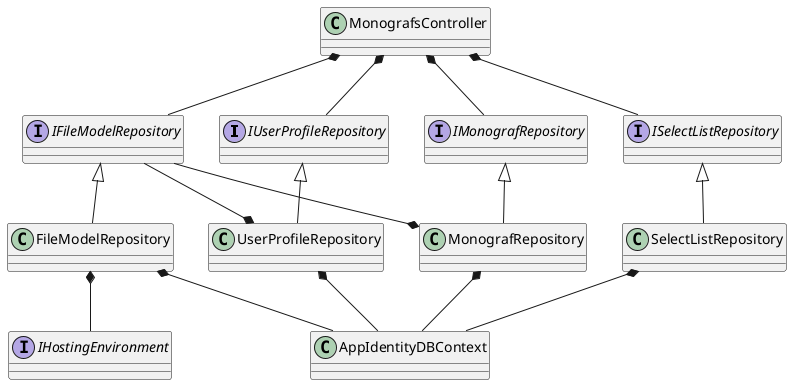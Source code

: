 ﻿@startuml

together {
	interface IUserProfileRepository
	interface ISelectListRepository
	interface IMonografRepository
	interface IFileModelRepository
}

interface IHostingEnvironment

MonografsController *-- IUserProfileRepository
IUserProfileRepository <|-- UserProfileRepository
UserProfileRepository *-- AppIdentityDBContext
UserProfileRepository *-- IFileModelRepository

MonografsController *-- ISelectListRepository
ISelectListRepository <|-- SelectListRepository
SelectListRepository *-- AppIdentityDBContext

MonografsController *-- IMonografRepository
IMonografRepository <|-- MonografRepository
MonografRepository *-- AppIdentityDBContext
MonografRepository *-- IFileModelRepository

MonografsController *-- IFileModelRepository
IFileModelRepository <|-- FileModelRepository
FileModelRepository *-- AppIdentityDBContext
FileModelRepository *-- IHostingEnvironment

@enduml